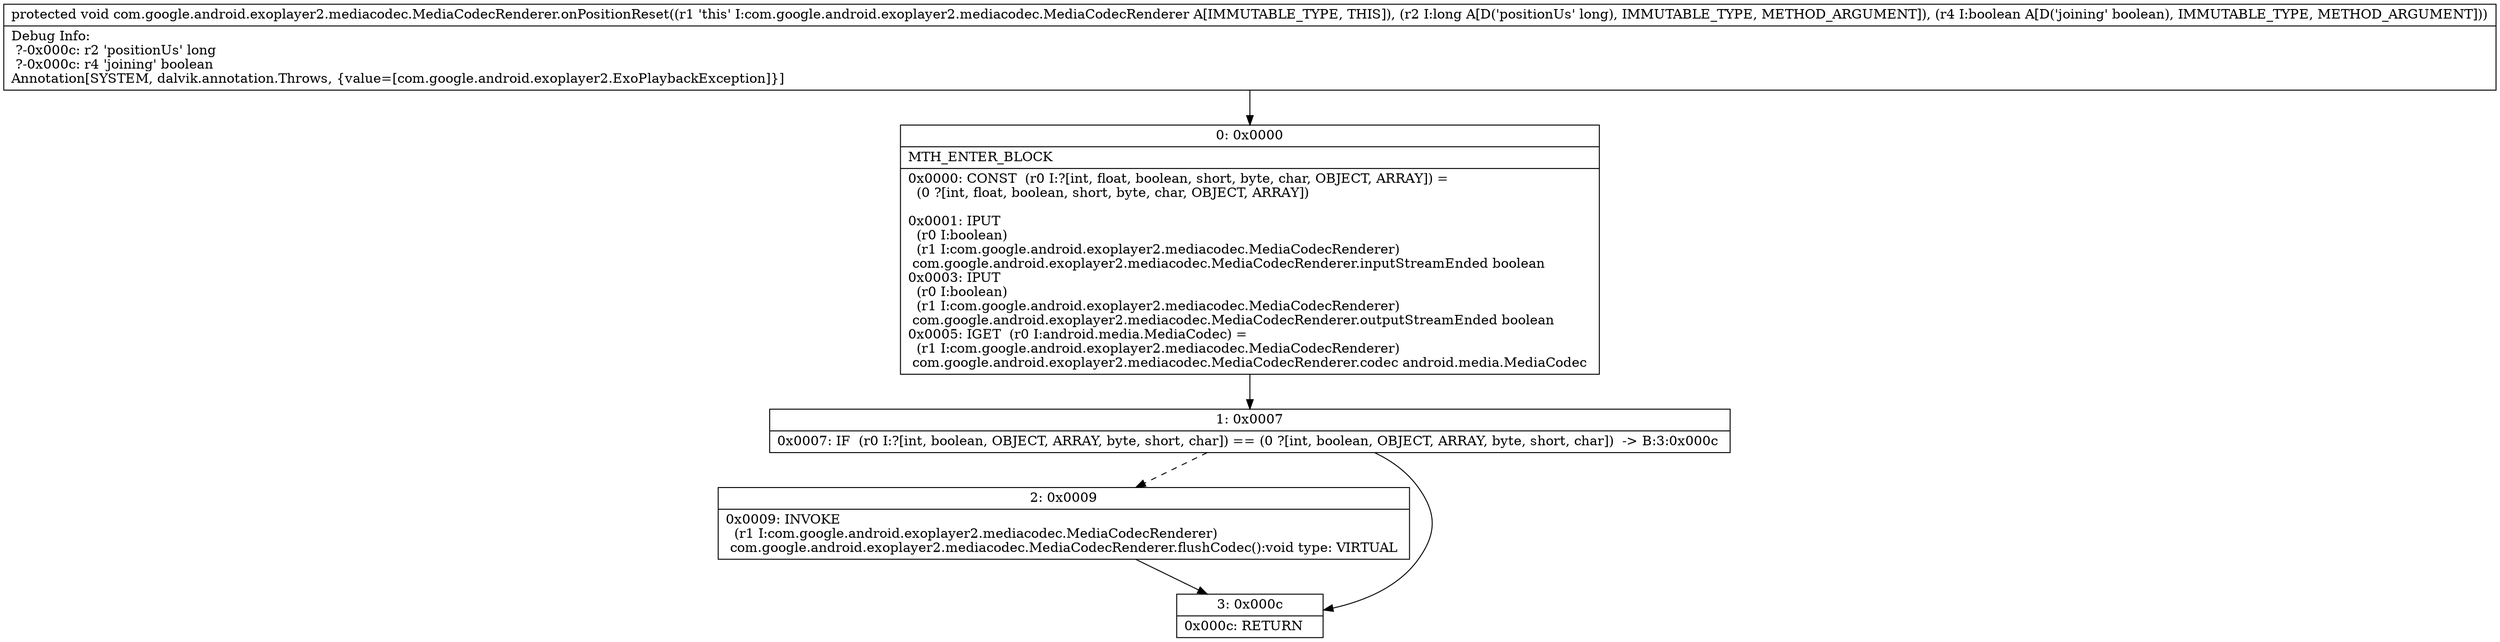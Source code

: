 digraph "CFG forcom.google.android.exoplayer2.mediacodec.MediaCodecRenderer.onPositionReset(JZ)V" {
Node_0 [shape=record,label="{0\:\ 0x0000|MTH_ENTER_BLOCK\l|0x0000: CONST  (r0 I:?[int, float, boolean, short, byte, char, OBJECT, ARRAY]) = \l  (0 ?[int, float, boolean, short, byte, char, OBJECT, ARRAY])\l \l0x0001: IPUT  \l  (r0 I:boolean)\l  (r1 I:com.google.android.exoplayer2.mediacodec.MediaCodecRenderer)\l com.google.android.exoplayer2.mediacodec.MediaCodecRenderer.inputStreamEnded boolean \l0x0003: IPUT  \l  (r0 I:boolean)\l  (r1 I:com.google.android.exoplayer2.mediacodec.MediaCodecRenderer)\l com.google.android.exoplayer2.mediacodec.MediaCodecRenderer.outputStreamEnded boolean \l0x0005: IGET  (r0 I:android.media.MediaCodec) = \l  (r1 I:com.google.android.exoplayer2.mediacodec.MediaCodecRenderer)\l com.google.android.exoplayer2.mediacodec.MediaCodecRenderer.codec android.media.MediaCodec \l}"];
Node_1 [shape=record,label="{1\:\ 0x0007|0x0007: IF  (r0 I:?[int, boolean, OBJECT, ARRAY, byte, short, char]) == (0 ?[int, boolean, OBJECT, ARRAY, byte, short, char])  \-\> B:3:0x000c \l}"];
Node_2 [shape=record,label="{2\:\ 0x0009|0x0009: INVOKE  \l  (r1 I:com.google.android.exoplayer2.mediacodec.MediaCodecRenderer)\l com.google.android.exoplayer2.mediacodec.MediaCodecRenderer.flushCodec():void type: VIRTUAL \l}"];
Node_3 [shape=record,label="{3\:\ 0x000c|0x000c: RETURN   \l}"];
MethodNode[shape=record,label="{protected void com.google.android.exoplayer2.mediacodec.MediaCodecRenderer.onPositionReset((r1 'this' I:com.google.android.exoplayer2.mediacodec.MediaCodecRenderer A[IMMUTABLE_TYPE, THIS]), (r2 I:long A[D('positionUs' long), IMMUTABLE_TYPE, METHOD_ARGUMENT]), (r4 I:boolean A[D('joining' boolean), IMMUTABLE_TYPE, METHOD_ARGUMENT]))  | Debug Info:\l  ?\-0x000c: r2 'positionUs' long\l  ?\-0x000c: r4 'joining' boolean\lAnnotation[SYSTEM, dalvik.annotation.Throws, \{value=[com.google.android.exoplayer2.ExoPlaybackException]\}]\l}"];
MethodNode -> Node_0;
Node_0 -> Node_1;
Node_1 -> Node_2[style=dashed];
Node_1 -> Node_3;
Node_2 -> Node_3;
}

